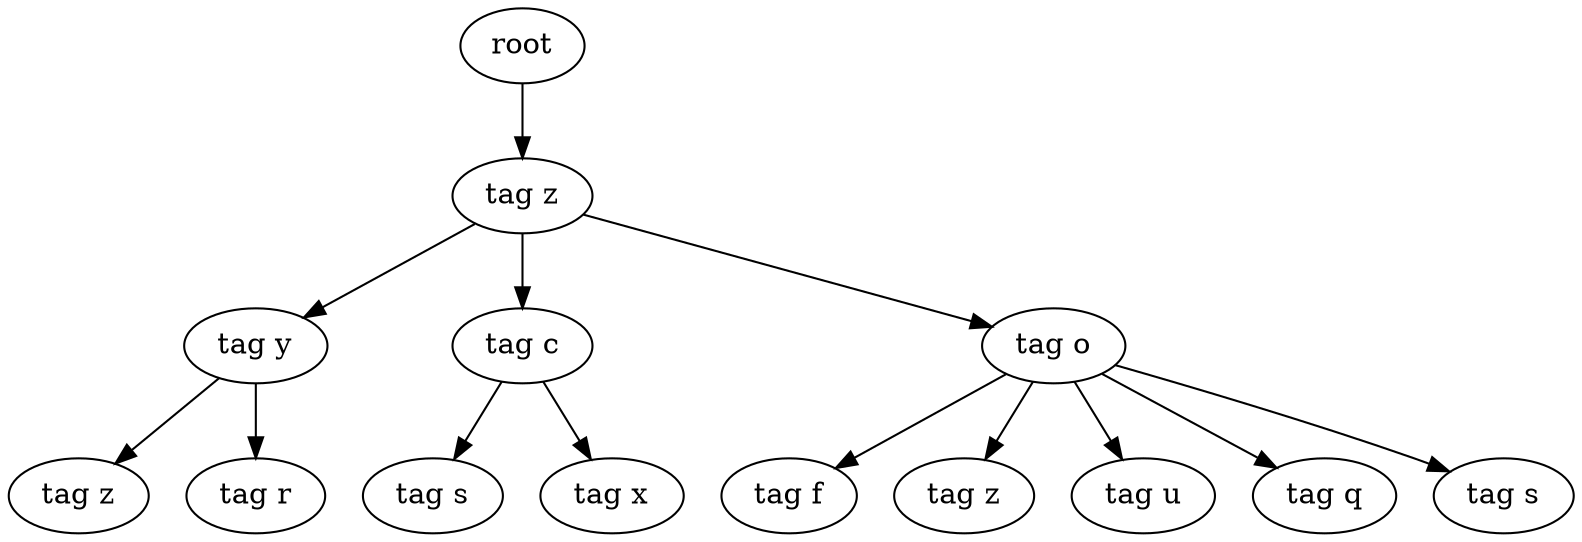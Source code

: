 digraph Tree{
0[label="root"];
0->00
00[label="tag z"];
00->000
000[label="tag y"];
000->0000
0000[label="tag z"];
000->0001
0001[label="tag r"];
00->001
001[label="tag c"];
001->0010
0010[label="tag s"];
001->0011
0011[label="tag x"];
00->002
002[label="tag o"];
002->0020
0020[label="tag f"];
002->0021
0021[label="tag z"];
002->0022
0022[label="tag u"];
002->0023
0023[label="tag q"];
002->0024
0024[label="tag s"];
}
